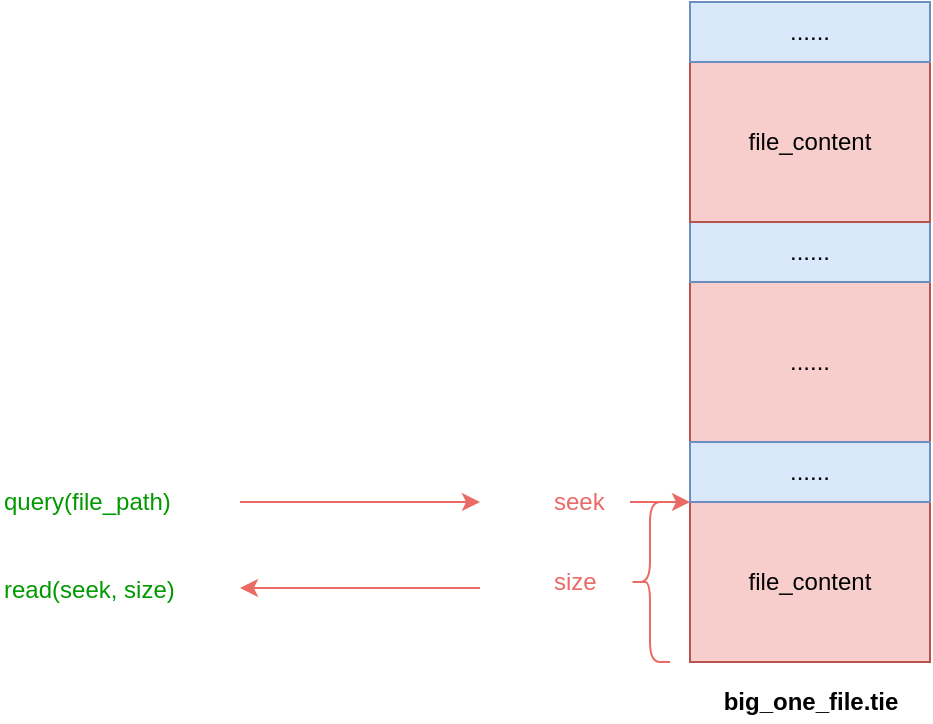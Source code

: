<mxfile version="16.1.2" type="device"><diagram id="q3mfr-b-J47radLkH5Uh" name="第 1 页"><mxGraphModel dx="2051" dy="724" grid="1" gridSize="10" guides="1" tooltips="1" connect="1" arrows="1" fold="1" page="1" pageScale="1" pageWidth="1169" pageHeight="827" math="0" shadow="0"><root><mxCell id="0"/><mxCell id="1" parent="0"/><mxCell id="_o0mSFMBn83L3zH9Fcr0-117" value="file_content" style="rounded=0;whiteSpace=wrap;html=1;fillColor=#f8cecc;strokeColor=#b85450;fontColor=#000000;" parent="1" vertex="1"><mxGeometry x="-600" y="370" width="120" height="80" as="geometry"/></mxCell><mxCell id="_o0mSFMBn83L3zH9Fcr0-119" value="......" style="rounded=0;whiteSpace=wrap;html=1;fillColor=#f8cecc;strokeColor=#b85450;fontColor=#000000;" parent="1" vertex="1"><mxGeometry x="-600" y="260" width="120" height="80" as="geometry"/></mxCell><mxCell id="_o0mSFMBn83L3zH9Fcr0-120" value="......" style="rounded=0;whiteSpace=wrap;html=1;fillColor=#dae8fc;strokeColor=#6c8ebf;fontColor=#000000;" parent="1" vertex="1"><mxGeometry x="-600" y="340" width="120" height="30" as="geometry"/></mxCell><mxCell id="_o0mSFMBn83L3zH9Fcr0-121" value="......" style="rounded=0;whiteSpace=wrap;html=1;fillColor=#dae8fc;strokeColor=#6c8ebf;fontColor=#000000;" parent="1" vertex="1"><mxGeometry x="-600" y="230" width="120" height="30" as="geometry"/></mxCell><mxCell id="_o0mSFMBn83L3zH9Fcr0-122" value="file_content" style="rounded=0;whiteSpace=wrap;html=1;fillColor=#f8cecc;strokeColor=#b85450;fontColor=#000000;" parent="1" vertex="1"><mxGeometry x="-600" y="150" width="120" height="80" as="geometry"/></mxCell><mxCell id="_o0mSFMBn83L3zH9Fcr0-123" value="......" style="rounded=0;whiteSpace=wrap;html=1;fillColor=#dae8fc;strokeColor=#6c8ebf;fontColor=#000000;" parent="1" vertex="1"><mxGeometry x="-600" y="120" width="120" height="30" as="geometry"/></mxCell><mxCell id="_o0mSFMBn83L3zH9Fcr0-124" value="seek" style="text;html=1;align=left;verticalAlign=middle;resizable=0;points=[];autosize=1;strokeColor=none;fillColor=none;fontSize=12;fontColor=#EA6B66;" parent="1" vertex="1"><mxGeometry x="-670" y="360" width="40" height="20" as="geometry"/></mxCell><mxCell id="_o0mSFMBn83L3zH9Fcr0-125" value="size" style="text;html=1;align=left;verticalAlign=middle;resizable=0;points=[];autosize=1;strokeColor=none;fillColor=none;fontSize=12;fontColor=#EA6B66;" parent="1" vertex="1"><mxGeometry x="-670" y="400" width="40" height="20" as="geometry"/></mxCell><mxCell id="_o0mSFMBn83L3zH9Fcr0-127" value="" style="endArrow=classic;html=1;rounded=0;fontSize=12;fontColor=#EA6B66;strokeColor=#EA6B66;entryX=0;entryY=1;entryDx=0;entryDy=0;" parent="1" target="_o0mSFMBn83L3zH9Fcr0-120" edge="1"><mxGeometry width="50" height="50" relative="1" as="geometry"><mxPoint x="-630" y="370" as="sourcePoint"/><mxPoint x="-680" y="330" as="targetPoint"/></mxGeometry></mxCell><mxCell id="_o0mSFMBn83L3zH9Fcr0-126" value="" style="shape=curlyBracket;whiteSpace=wrap;html=1;rounded=1;fontSize=12;fontColor=#EA6B66;strokeColor=#EA6B66;" parent="1" vertex="1"><mxGeometry x="-630" y="370" width="20" height="80" as="geometry"/></mxCell><mxCell id="_o0mSFMBn83L3zH9Fcr0-128" value="big_one_file.tie" style="text;html=1;align=center;verticalAlign=middle;resizable=0;points=[];autosize=1;strokeColor=none;fillColor=none;fontSize=12;fontColor=#000000;fontStyle=1" parent="1" vertex="1"><mxGeometry x="-590" y="460" width="100" height="20" as="geometry"/></mxCell><mxCell id="_o0mSFMBn83L3zH9Fcr0-130" value="" style="endArrow=classic;html=1;rounded=0;fontSize=12;fontColor=#1A1A1A;strokeColor=#EA6B66;" parent="1" edge="1"><mxGeometry width="50" height="50" relative="1" as="geometry"><mxPoint x="-825" y="370" as="sourcePoint"/><mxPoint x="-705" y="370" as="targetPoint"/></mxGeometry></mxCell><mxCell id="_o0mSFMBn83L3zH9Fcr0-131" value="query(file_path)" style="text;html=1;align=left;verticalAlign=middle;resizable=0;points=[];autosize=1;strokeColor=none;fillColor=none;fontSize=12;fontColor=#009900;" parent="1" vertex="1"><mxGeometry x="-945" y="360" width="100" height="20" as="geometry"/></mxCell><mxCell id="_o0mSFMBn83L3zH9Fcr0-132" value="" style="endArrow=classic;html=1;rounded=0;fontSize=12;fontColor=#1A1A1A;strokeColor=#EA6B66;" parent="1" edge="1"><mxGeometry width="50" height="50" relative="1" as="geometry"><mxPoint x="-705" y="413" as="sourcePoint"/><mxPoint x="-825" y="413" as="targetPoint"/></mxGeometry></mxCell><mxCell id="_o0mSFMBn83L3zH9Fcr0-133" value="read(seek, size)" style="text;html=1;align=left;verticalAlign=middle;resizable=0;points=[];autosize=1;strokeColor=none;fillColor=none;fontSize=12;fontColor=#009900;" parent="1" vertex="1"><mxGeometry x="-945" y="404" width="100" height="20" as="geometry"/></mxCell></root></mxGraphModel></diagram></mxfile>